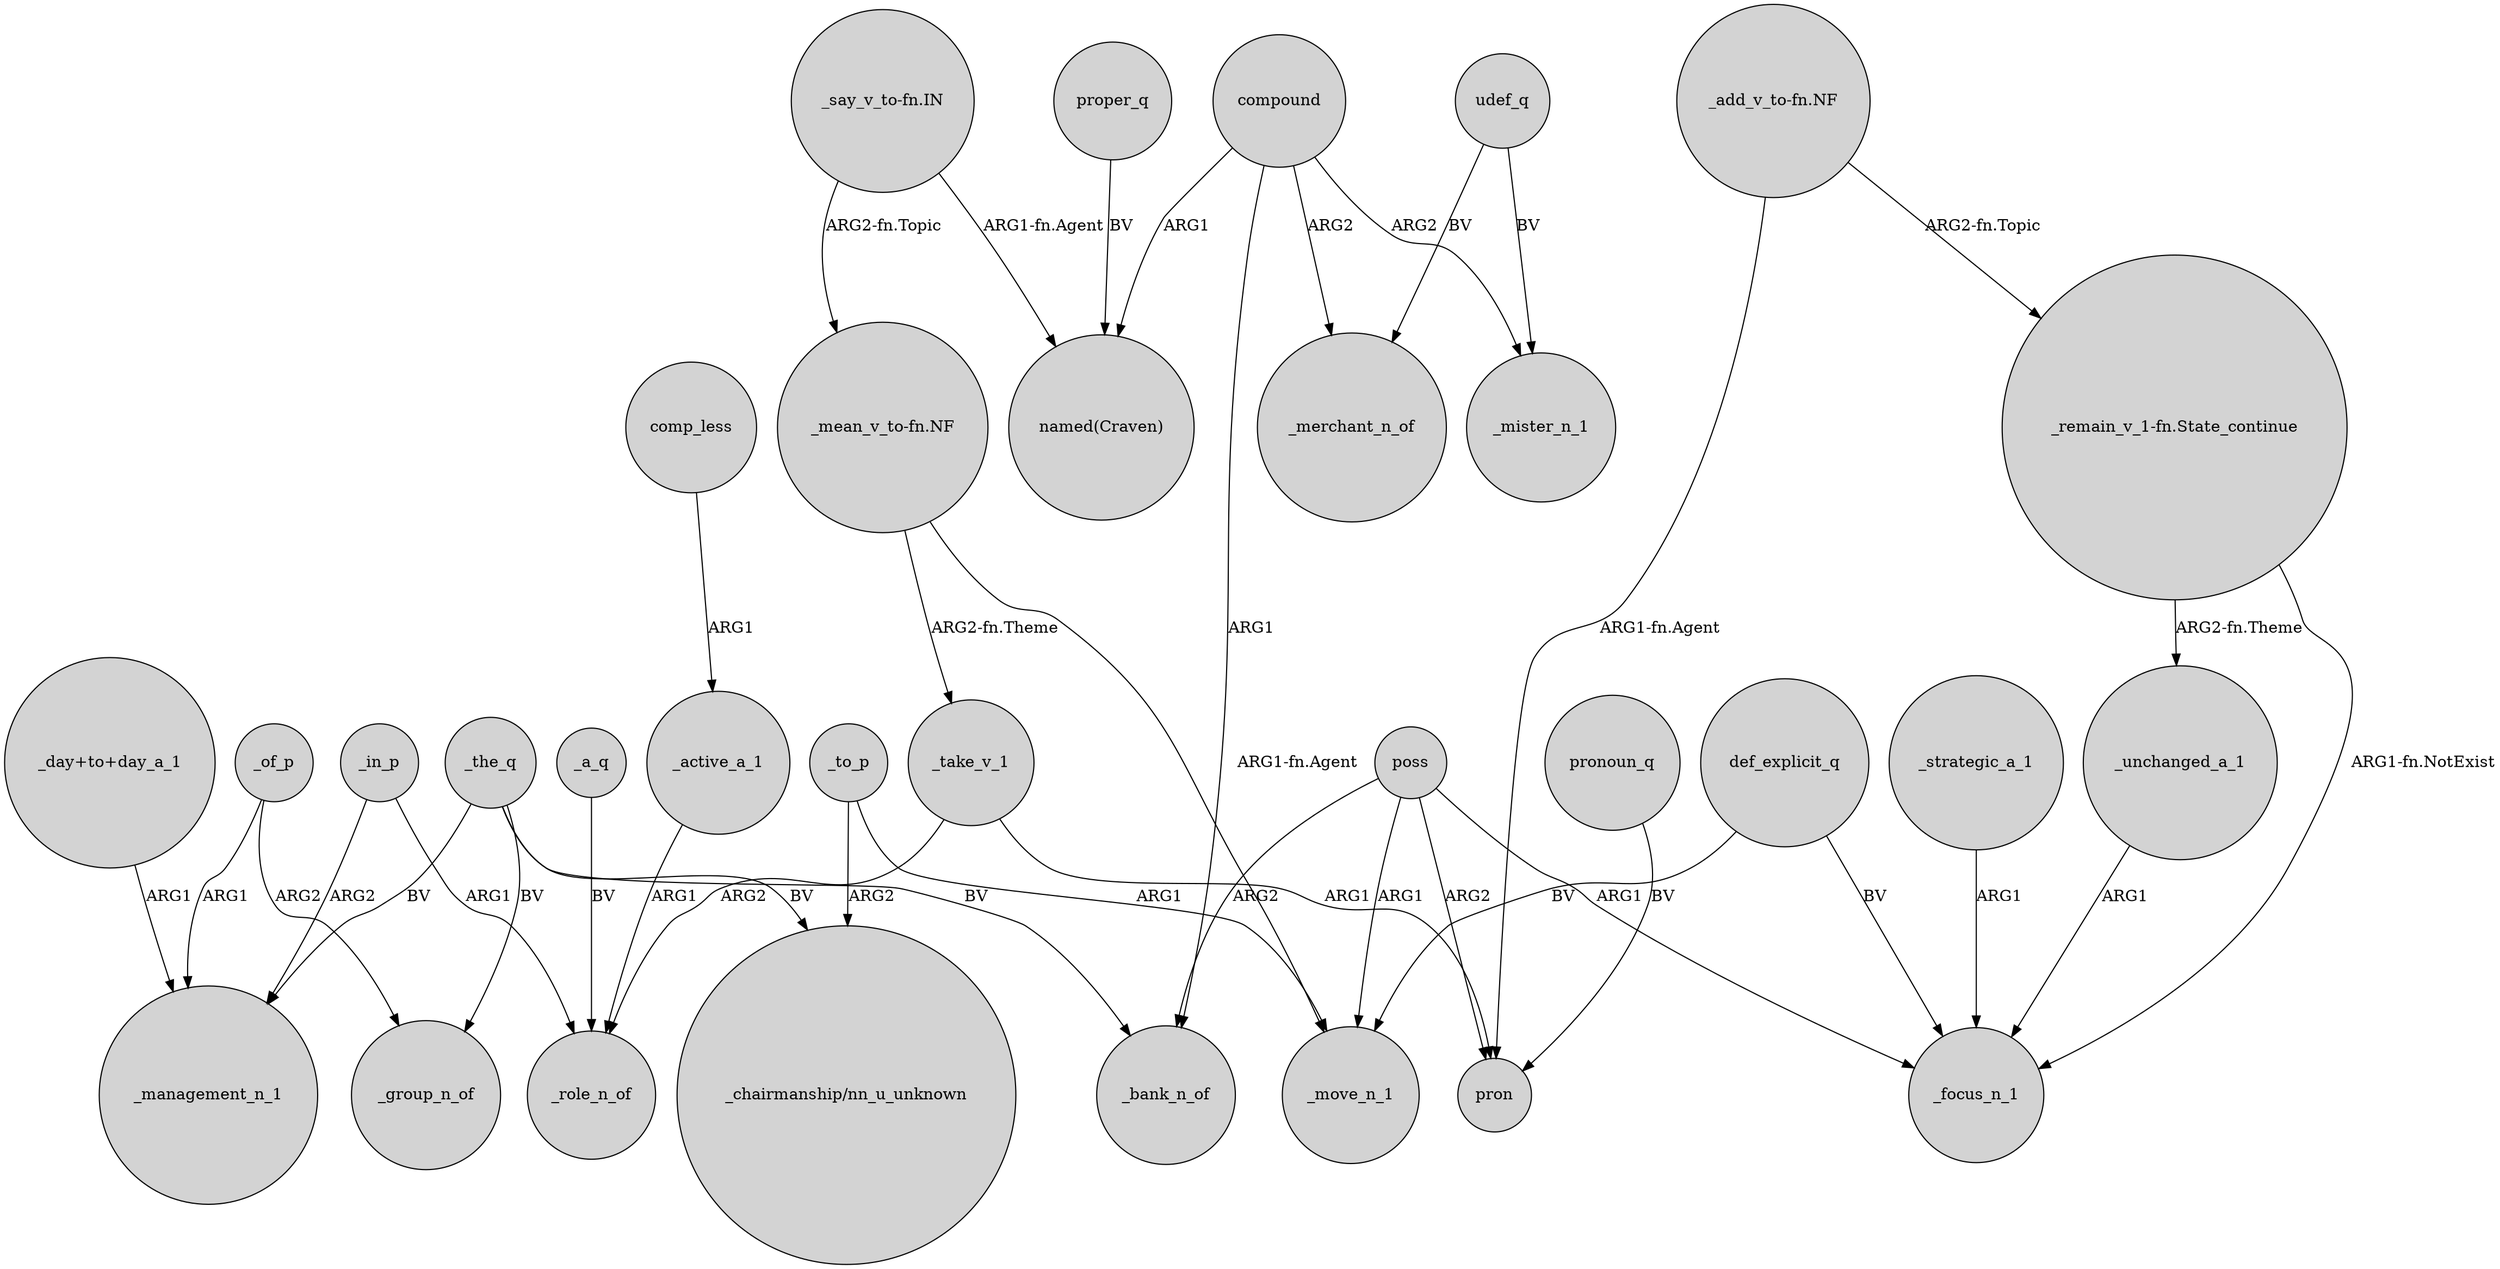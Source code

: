 digraph {
	node [shape=circle style=filled]
	_to_p -> "_chairmanship/nn_u_unknown" [label=ARG2]
	udef_q -> _merchant_n_of [label=BV]
	_active_a_1 -> _role_n_of [label=ARG1]
	poss -> _bank_n_of [label=ARG2]
	_take_v_1 -> _role_n_of [label=ARG2]
	_the_q -> _management_n_1 [label=BV]
	"_mean_v_to-fn.NF" -> _take_v_1 [label="ARG2-fn.Theme"]
	"_add_v_to-fn.NF" -> "_remain_v_1-fn.State_continue" [label="ARG2-fn.Topic"]
	poss -> pron [label=ARG2]
	_of_p -> _management_n_1 [label=ARG1]
	_unchanged_a_1 -> _focus_n_1 [label=ARG1]
	_a_q -> _role_n_of [label=BV]
	_strategic_a_1 -> _focus_n_1 [label=ARG1]
	compound -> _mister_n_1 [label=ARG2]
	comp_less -> _active_a_1 [label=ARG1]
	compound -> _bank_n_of [label=ARG1]
	udef_q -> _mister_n_1 [label=BV]
	_of_p -> _group_n_of [label=ARG2]
	poss -> _focus_n_1 [label=ARG1]
	_take_v_1 -> pron [label=ARG1]
	_the_q -> _group_n_of [label=BV]
	"_remain_v_1-fn.State_continue" -> _unchanged_a_1 [label="ARG2-fn.Theme"]
	def_explicit_q -> _focus_n_1 [label=BV]
	_the_q -> "_chairmanship/nn_u_unknown" [label=BV]
	"_remain_v_1-fn.State_continue" -> _focus_n_1 [label="ARG1-fn.NotExist"]
	_to_p -> _move_n_1 [label=ARG1]
	pronoun_q -> pron [label=BV]
	proper_q -> "named(Craven)" [label=BV]
	_the_q -> _bank_n_of [label=BV]
	"_day+to+day_a_1" -> _management_n_1 [label=ARG1]
	def_explicit_q -> _move_n_1 [label=BV]
	compound -> "named(Craven)" [label=ARG1]
	"_add_v_to-fn.NF" -> pron [label="ARG1-fn.Agent"]
	_in_p -> _management_n_1 [label=ARG2]
	"_say_v_to-fn.IN" -> "named(Craven)" [label="ARG1-fn.Agent"]
	compound -> _merchant_n_of [label=ARG2]
	"_say_v_to-fn.IN" -> "_mean_v_to-fn.NF" [label="ARG2-fn.Topic"]
	poss -> _move_n_1 [label=ARG1]
	"_mean_v_to-fn.NF" -> _move_n_1 [label="ARG1-fn.Agent"]
	_in_p -> _role_n_of [label=ARG1]
}
